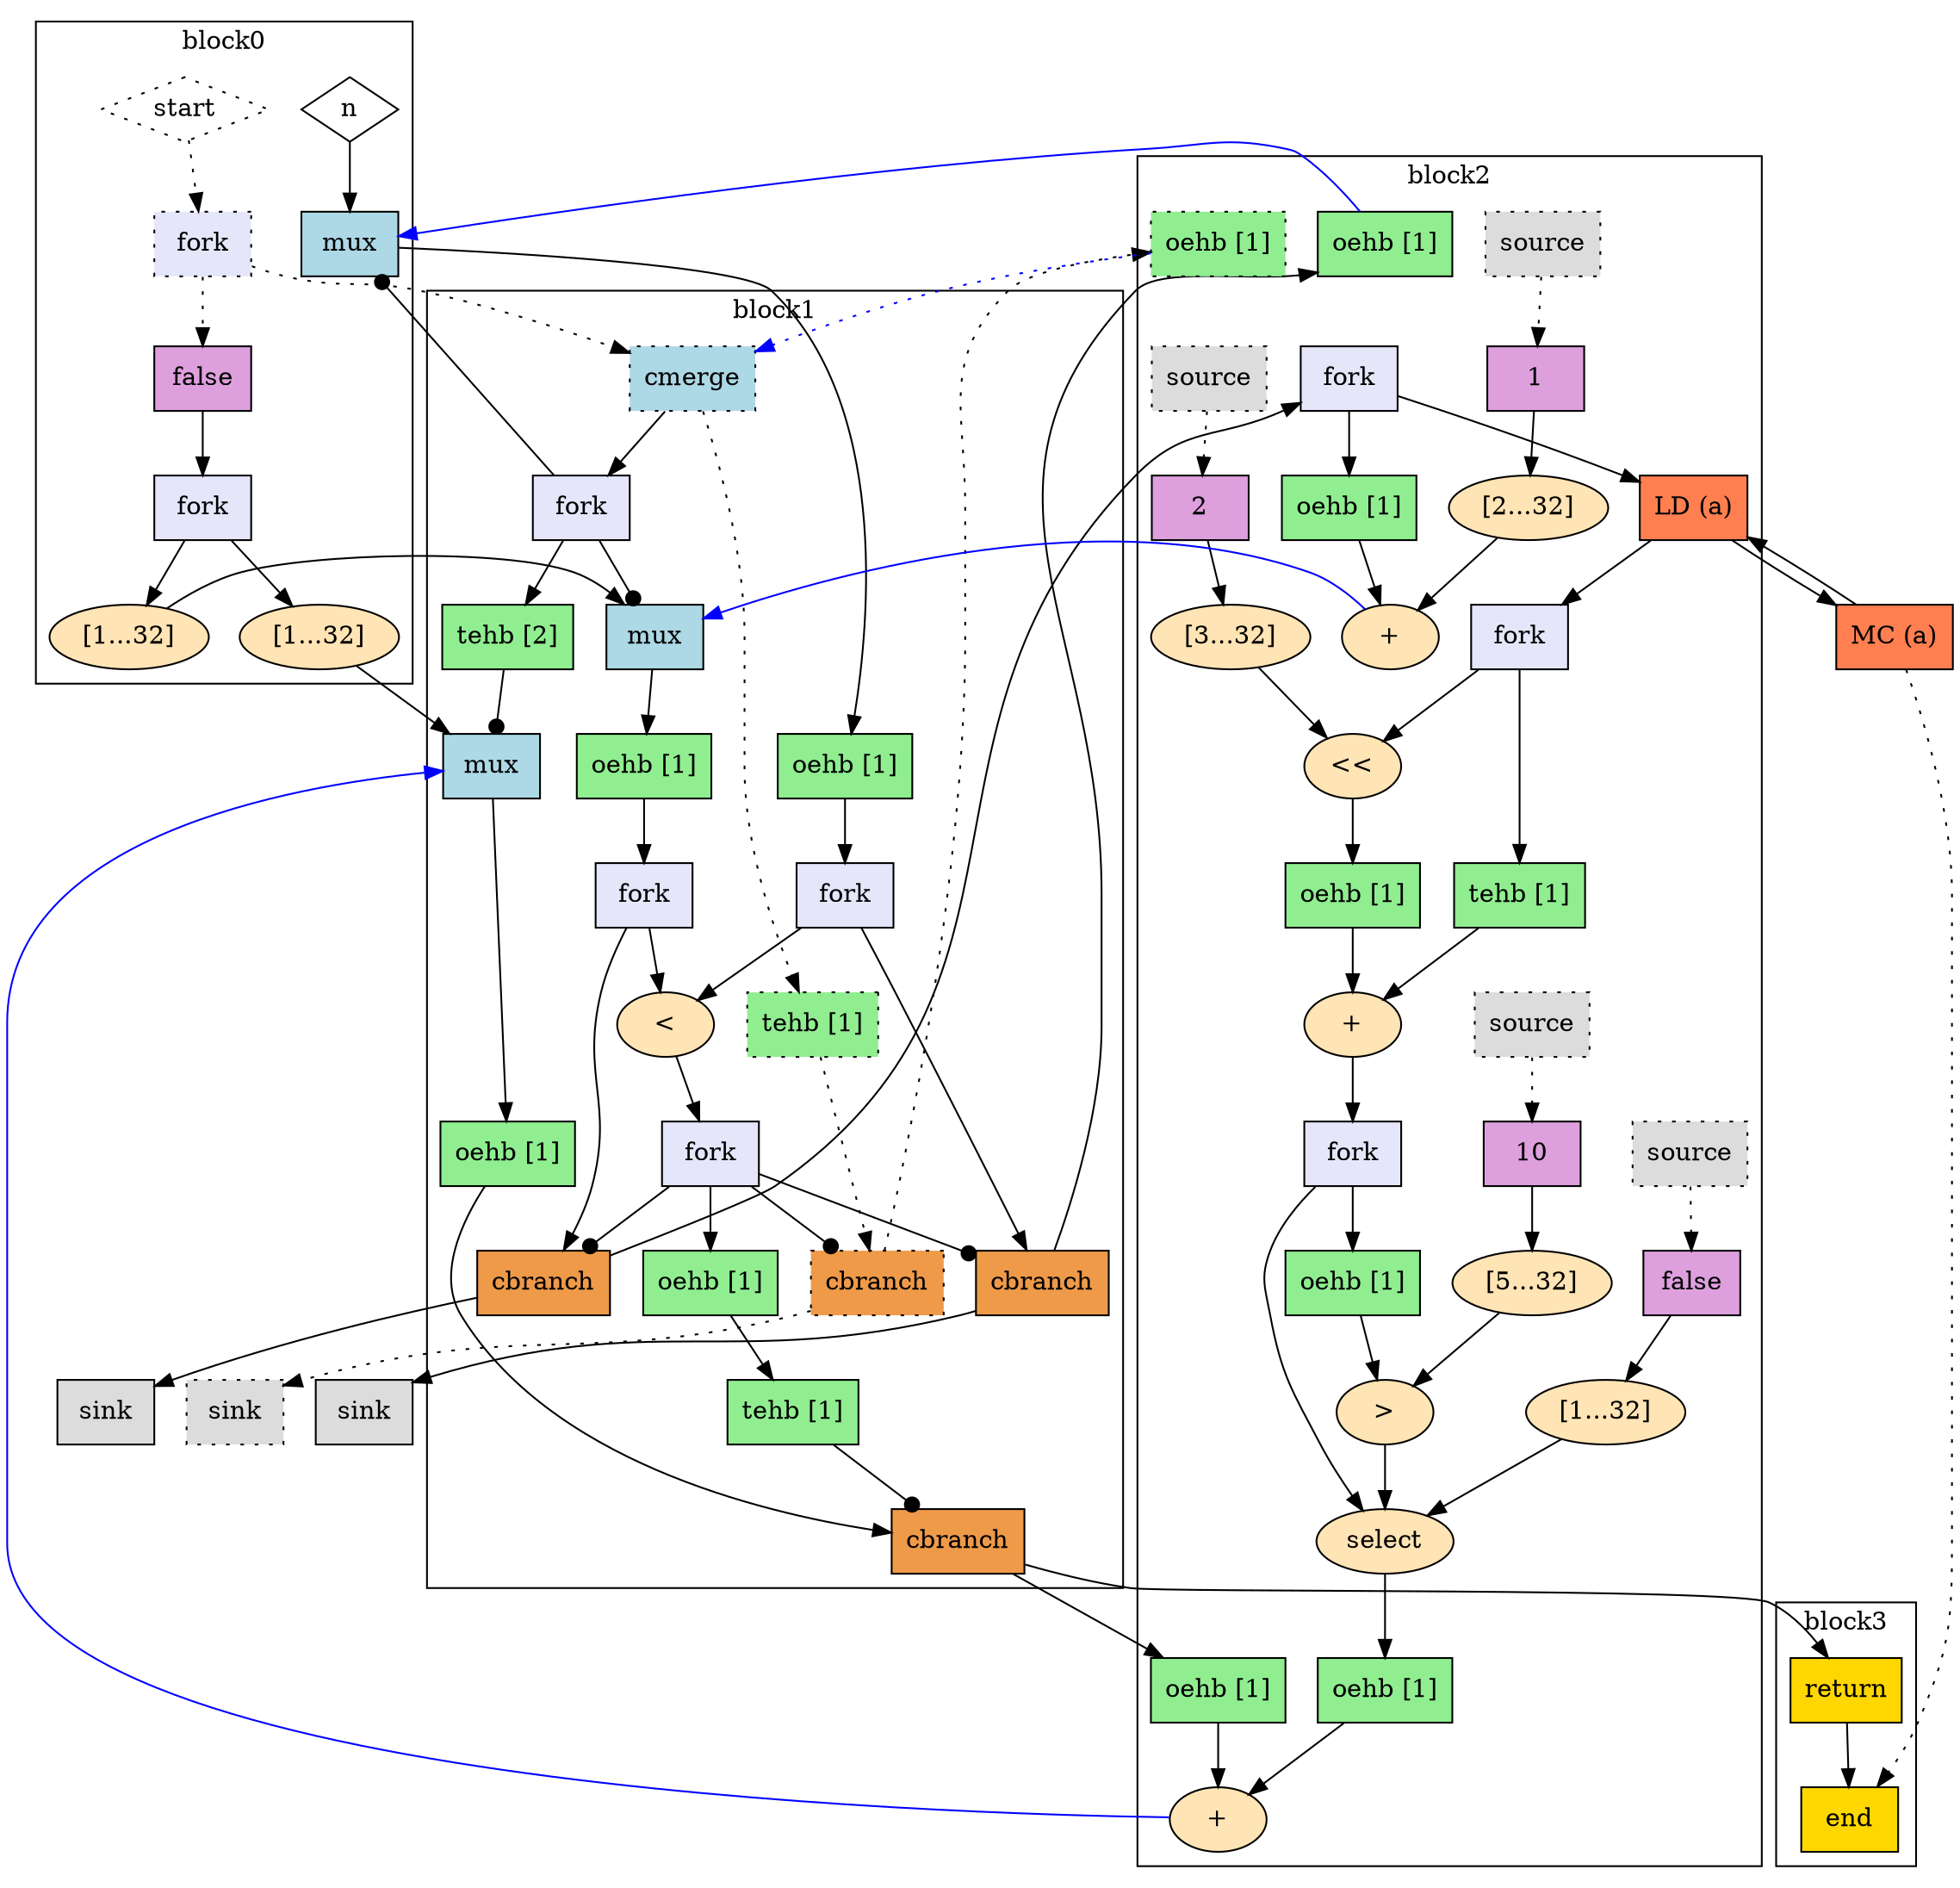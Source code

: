 Digraph G {
  splines=spline;
  compound=true; // Allow edges between clusters
  // Units/Channels in BB 0
  subgraph "cluster0" {
    label="block0"
    // Units from function arguments
    "n" [mlir_op="handshake.func", shape=diamond, label="n", style="solid", ]
    "start" [mlir_op="handshake.func", shape=diamond, label="start", style="dotted", ]
    // Units in BB 0
    "fork0" [mlir_op="handshake.fork", label="fork", fillcolor=lavender, shape="box", style="filled, dotted", ]
    "constant0" [mlir_op="handshake.constant", label="false", fillcolor=plum, shape="box", style="filled", ]
    "fork1" [mlir_op="handshake.fork", label="fork", fillcolor=lavender, shape="box", style="filled", ]
    "extsi5" [mlir_op="arith.extsi", label="[1...32]", fillcolor=moccasin, shape="oval", style="filled", ]
    "extsi6" [mlir_op="arith.extsi", label="[1...32]", fillcolor=moccasin, shape="oval", style="filled", ]
    // Channels from function arguments
    "n" -> "mux2" [style="solid", dir="both", arrowtail="none", arrowhead="normal", ]
    "start" -> "fork0" [style="dotted", dir="both", arrowtail="none", arrowhead="normal", ]
    // Channels in BB 0
    "fork0" -> "constant0" [style="dotted", dir="both", arrowtail="none", arrowhead="normal", ]
    "constant0" -> "fork1" [style="solid", dir="both", arrowtail="none", arrowhead="normal", ]
    "fork1" -> "extsi5" [style="solid", dir="both", arrowtail="none", arrowhead="normal", ]
    "fork1" -> "extsi6" [style="solid", dir="both", arrowtail="none", arrowhead="normal", ]
  }
  // Units/Channels in BB 1
  subgraph "cluster1" {
    label="block1"
    // Units in BB 1
    "mux0" [mlir_op="handshake.mux", label="mux", fillcolor=lightblue, shape="box", style="filled", ]
    "oehb0" [mlir_op="handshake.oehb", label="oehb [1]", fillcolor=lightgreen, shape="box", style="filled", ]
    "fork2" [mlir_op="handshake.fork", label="fork", fillcolor=lavender, shape="box", style="filled", ]
    "tehb1" [mlir_op="handshake.tehb", label="tehb [2]", fillcolor=lightgreen, shape="box", style="filled", ]
    "mux1" [mlir_op="handshake.mux", label="mux", fillcolor=lightblue, shape="box", style="filled", ]
    "mux2" [mlir_op="handshake.mux", label="mux", fillcolor=lightblue, shape="box", style="filled", ]
    "oehb2" [mlir_op="handshake.oehb", label="oehb [1]", fillcolor=lightgreen, shape="box", style="filled", ]
    "fork3" [mlir_op="handshake.fork", label="fork", fillcolor=lavender, shape="box", style="filled", ]
    "control_merge3" [mlir_op="handshake.control_merge", label="cmerge", fillcolor=lightblue, shape="box", style="filled, dotted", ]
    "fork4" [mlir_op="handshake.fork", label="fork", fillcolor=lavender, shape="box", style="filled", ]
    "cmpi1" [mlir_op="arith.cmpi<", label="<", fillcolor=moccasin, shape="oval", style="filled", ]
    "fork5" [mlir_op="handshake.fork", label="fork", fillcolor=lavender, shape="box", style="filled", ]
    "cond_br1" [mlir_op="handshake.cond_br", label="cbranch", fillcolor=tan2, shape="box", style="filled", ]
    "cond_br2" [mlir_op="handshake.cond_br", label="cbranch", fillcolor=tan2, shape="box", style="filled", ]
    "oehb1" [mlir_op="handshake.oehb", label="oehb [1]", fillcolor=lightgreen, shape="box", style="filled", ]
    "oehb3" [mlir_op="handshake.oehb", label="oehb [1]", fillcolor=lightgreen, shape="box", style="filled", ]
    "tehb2" [mlir_op="handshake.tehb", label="tehb [1]", fillcolor=lightgreen, shape="box", style="filled", ]
    "cond_br3" [mlir_op="handshake.cond_br", label="cbranch", fillcolor=tan2, shape="box", style="filled", ]
    "tehb0" [mlir_op="handshake.tehb", label="tehb [1]", fillcolor=lightgreen, shape="box", style="filled, dotted", ]
    "cond_br4" [mlir_op="handshake.cond_br", label="cbranch", fillcolor=tan2, shape="box", style="filled, dotted", ]
    // Channels in BB 1
    "mux0" -> "oehb0" [style="solid", dir="both", arrowtail="none", arrowhead="normal", ]
    "oehb0" -> "fork2" [style="solid", dir="both", arrowtail="none", arrowhead="normal", ]
    "fork2" -> "cond_br2" [style="solid", dir="both", arrowtail="none", arrowhead="normal", ]
    "fork2" -> "cmpi1" [style="solid", dir="both", arrowtail="none", arrowhead="normal", ]
    "tehb1" -> "mux1" [style="solid", dir="both", arrowtail="none", arrowhead="dot", ]
    "mux1" -> "oehb1" [style="solid", dir="both", arrowtail="none", arrowhead="normal", ]
    "mux2" -> "oehb2" [style="solid", dir="both", arrowtail="none", arrowhead="normal", ]
    "oehb2" -> "fork3" [style="solid", dir="both", arrowtail="none", arrowhead="normal", ]
    "fork3" -> "cond_br1" [style="solid", dir="both", arrowtail="none", arrowhead="normal", ]
    "fork3" -> "cmpi1" [style="solid", dir="both", arrowtail="none", arrowhead="normal", ]
    "control_merge3" -> "tehb0" [style="dotted", dir="both", arrowtail="none", arrowhead="normal", ]
    "control_merge3" -> "fork4" [style="solid", dir="both", arrowtail="none", arrowhead="normal", ]
    "fork4" -> "mux2" [style="solid", dir="both", arrowtail="none", arrowhead="dot", ]
    "fork4" -> "tehb1" [style="solid", dir="both", arrowtail="none", arrowhead="normal", ]
    "fork4" -> "mux0" [style="solid", dir="both", arrowtail="none", arrowhead="dot", ]
    "cmpi1" -> "fork5" [style="solid", dir="both", arrowtail="none", arrowhead="normal", ]
    "fork5" -> "cond_br4" [style="solid", dir="both", arrowtail="none", arrowhead="dot", ]
    "fork5" -> "oehb3" [style="solid", dir="both", arrowtail="none", arrowhead="normal", ]
    "fork5" -> "cond_br2" [style="solid", dir="both", arrowtail="none", arrowhead="dot", ]
    "fork5" -> "cond_br1" [style="solid", dir="both", arrowtail="none", arrowhead="dot", ]
    "oehb1" -> "cond_br3" [style="solid", dir="both", arrowtail="none", arrowhead="normal", ]
    "oehb3" -> "tehb2" [style="solid", dir="both", arrowtail="none", arrowhead="normal", ]
    "tehb2" -> "cond_br3" [style="solid", dir="both", arrowtail="none", arrowhead="dot", ]
    "tehb0" -> "cond_br4" [style="dotted", dir="both", arrowtail="none", arrowhead="normal", ]
  }
  // Units/Channels in BB 2
  subgraph "cluster2" {
    label="block2"
    // Units in BB 2
    "fork6" [mlir_op="handshake.fork", label="fork", fillcolor=lavender, shape="box", style="filled", ]
    "oehb4" [mlir_op="handshake.oehb", label="oehb [1]", fillcolor=lightgreen, shape="box", style="filled, dotted", ]
    "source0" [mlir_op="handshake.source", label="source", fillcolor=gainsboro, shape="box", style="filled, dotted", ]
    "constant4" [mlir_op="handshake.constant", label="1", fillcolor=plum, shape="box", style="filled", ]
    "extsi1" [mlir_op="arith.extsi", label="[2...32]", fillcolor=moccasin, shape="oval", style="filled", ]
    "source1" [mlir_op="handshake.source", label="source", fillcolor=gainsboro, shape="box", style="filled, dotted", ]
    "constant9" [mlir_op="handshake.constant", label="10", fillcolor=plum, shape="box", style="filled", ]
    "extsi2" [mlir_op="arith.extsi", label="[5...32]", fillcolor=moccasin, shape="oval", style="filled", ]
    "source2" [mlir_op="handshake.source", label="source", fillcolor=gainsboro, shape="box", style="filled, dotted", ]
    "constant10" [mlir_op="handshake.constant", label="false", fillcolor=plum, shape="box", style="filled", ]
    "extsi3" [mlir_op="arith.extsi", label="[1...32]", fillcolor=moccasin, shape="oval", style="filled", ]
    "source3" [mlir_op="handshake.source", label="source", fillcolor=gainsboro, shape="box", style="filled, dotted", ]
    "constant11" [mlir_op="handshake.constant", label="2", fillcolor=plum, shape="box", style="filled", ]
    "extsi4" [mlir_op="arith.extsi", label="[3...32]", fillcolor=moccasin, shape="oval", style="filled", ]
    "mc_load0" [mlir_op="handshake.mc_load", label="LD (a)", fillcolor=coral, shape="box", style="filled", ]
    "fork7" [mlir_op="handshake.fork", label="fork", fillcolor=lavender, shape="box", style="filled", ]
    "shli0" [mlir_op="arith.shli", label="<<", fillcolor=moccasin, shape="oval", style="filled", ]
    "tehb3" [mlir_op="handshake.tehb", label="tehb [1]", fillcolor=lightgreen, shape="box", style="filled", ]
    "oehb8" [mlir_op="handshake.oehb", label="oehb [1]", fillcolor=lightgreen, shape="box", style="filled", ]
    "addi2" [mlir_op="arith.addi", label="+", fillcolor=moccasin, shape="oval", style="filled", ]
    "fork8" [mlir_op="handshake.fork", label="fork", fillcolor=lavender, shape="box", style="filled", ]
    "oehb9" [mlir_op="handshake.oehb", label="oehb [1]", fillcolor=lightgreen, shape="box", style="filled", ]
    "cmpi0" [mlir_op="arith.cmpi>", label=">", fillcolor=moccasin, shape="oval", style="filled", ]
    "select0" [mlir_op="arith.select", label="select", fillcolor=moccasin, shape="oval", style="filled", ]
    "oehb7" [mlir_op="handshake.oehb", label="oehb [1]", fillcolor=lightgreen, shape="box", style="filled", ]
    "oehb10" [mlir_op="handshake.oehb", label="oehb [1]", fillcolor=lightgreen, shape="box", style="filled", ]
    "addi1" [mlir_op="arith.addi", label="+", fillcolor=moccasin, shape="oval", style="filled", ]
    "oehb6" [mlir_op="handshake.oehb", label="oehb [1]", fillcolor=lightgreen, shape="box", style="filled", ]
    "addi0" [mlir_op="arith.addi", label="+", fillcolor=moccasin, shape="oval", style="filled", ]
    "oehb5" [mlir_op="handshake.oehb", label="oehb [1]", fillcolor=lightgreen, shape="box", style="filled", ]
    // Channels in BB 2
    "fork6" -> "oehb6" [style="solid", dir="both", arrowtail="none", arrowhead="normal", ]
    "fork6" -> "mc_load0" [style="solid", dir="both", arrowtail="none", arrowhead="normal", ]
    "source0" -> "constant4" [style="dotted", dir="both", arrowtail="none", arrowhead="normal", ]
    "constant4" -> "extsi1" [style="solid", dir="both", arrowtail="none", arrowhead="normal", ]
    "extsi1" -> "addi0" [style="solid", dir="both", arrowtail="none", arrowhead="normal", ]
    "source1" -> "constant9" [style="dotted", dir="both", arrowtail="none", arrowhead="normal", ]
    "constant9" -> "extsi2" [style="solid", dir="both", arrowtail="none", arrowhead="normal", ]
    "extsi2" -> "cmpi0" [style="solid", dir="both", arrowtail="none", arrowhead="normal", ]
    "source2" -> "constant10" [style="dotted", dir="both", arrowtail="none", arrowhead="normal", ]
    "constant10" -> "extsi3" [style="solid", dir="both", arrowtail="none", arrowhead="normal", ]
    "extsi3" -> "select0" [style="solid", dir="both", arrowtail="none", arrowhead="normal", ]
    "source3" -> "constant11" [style="dotted", dir="both", arrowtail="none", arrowhead="normal", ]
    "constant11" -> "extsi4" [style="solid", dir="both", arrowtail="none", arrowhead="normal", ]
    "extsi4" -> "shli0" [style="solid", dir="both", arrowtail="none", arrowhead="normal", ]
    "mc_load0" -> "fork7" [style="solid", dir="both", arrowtail="none", arrowhead="normal", ]
    "fork7" -> "tehb3" [style="solid", dir="both", arrowtail="none", arrowhead="normal", ]
    "fork7" -> "shli0" [style="solid", dir="both", arrowtail="none", arrowhead="normal", ]
    "shli0" -> "oehb8" [style="solid", dir="both", arrowtail="none", arrowhead="normal", ]
    "tehb3" -> "addi2" [style="solid", dir="both", arrowtail="none", arrowhead="normal", ]
    "oehb8" -> "addi2" [style="solid", dir="both", arrowtail="none", arrowhead="normal", ]
    "addi2" -> "fork8" [style="solid", dir="both", arrowtail="none", arrowhead="normal", ]
    "fork8" -> "select0" [style="solid", dir="both", arrowtail="none", arrowhead="normal", ]
    "fork8" -> "oehb9" [style="solid", dir="both", arrowtail="none", arrowhead="normal", ]
    "oehb9" -> "cmpi0" [style="solid", dir="both", arrowtail="none", arrowhead="normal", ]
    "cmpi0" -> "select0" [style="solid", dir="both", arrowtail="none", arrowhead="normal", ]
    "select0" -> "oehb10" [style="solid", dir="both", arrowtail="none", arrowhead="normal", ]
    "oehb7" -> "addi1" [style="solid", dir="both", arrowtail="none", arrowhead="normal", ]
    "oehb10" -> "addi1" [style="solid", dir="both", arrowtail="none", arrowhead="normal", ]
    "oehb6" -> "addi0" [style="solid", dir="both", arrowtail="none", arrowhead="normal", ]
  }
  // Units/Channels in BB 3
  subgraph "cluster3" {
    label="block3"
    // Units in BB 3
    "return1" [mlir_op="handshake.return", label="return", fillcolor=gold, shape="box", style="filled", ]
    "end0" [mlir_op="handshake.end", label="end", fillcolor=gold, shape="box", style="filled", ]
    // Channels in BB 3
    "return1" -> "end0" [style="solid", dir="both", arrowtail="none", arrowhead="normal", ]
  }
  // Units outside of all basic blocks
  "mem_controller0" [mlir_op="handshake.mem_controller", label="MC (a)", fillcolor=coral, shape="box", style="filled", ]
  "sink0" [mlir_op="handshake.sink", label="sink", fillcolor=gainsboro, shape="box", style="filled", ]
  "sink1" [mlir_op="handshake.sink", label="sink", fillcolor=gainsboro, shape="box", style="filled", ]
  "sink2" [mlir_op="handshake.sink", label="sink", fillcolor=gainsboro, shape="box", style="filled, dotted", ]
  // Channels outgoing of BB 0
  "fork0" -> "control_merge3" [style="dotted", dir="both", arrowtail="none", arrowhead="normal", ]
  "extsi5" -> "mux0" [style="solid", dir="both", arrowtail="none", arrowhead="normal", ]
  "extsi6" -> "mux1" [style="solid", dir="both", arrowtail="none", arrowhead="normal", ]
  // Channels outgoing of BB 1
  "cond_br1" -> "oehb5" [style="solid", dir="both", arrowtail="none", arrowhead="normal", ]
  "cond_br1" -> "sink0" [style="solid", dir="both", arrowtail="none", arrowhead="normal", ]
  "cond_br2" -> "fork6" [style="solid", dir="both", arrowtail="none", arrowhead="normal", ]
  "cond_br2" -> "sink1" [style="solid", dir="both", arrowtail="none", arrowhead="normal", ]
  "cond_br3" -> "oehb7" [style="solid", dir="both", arrowtail="none", arrowhead="normal", ]
  "cond_br3" -> "return1" [style="solid", dir="both", arrowtail="none", arrowhead="normal", ]
  "cond_br4" -> "oehb4" [style="dotted", dir="both", arrowtail="none", arrowhead="normal", ]
  "cond_br4" -> "sink2" [style="dotted", dir="both", arrowtail="none", arrowhead="normal", ]
  // Channels outgoing of BB 2
  "oehb4" -> "control_merge3" [style="dotted", dir="both", arrowtail="none", arrowhead="normal",  color="blue"]
  "mc_load0" -> "mem_controller0" [style="solid", dir="both", arrowtail="none", arrowhead="normal", ]
  "addi1" -> "mux1" [style="solid", dir="both", arrowtail="none", arrowhead="normal",  color="blue"]
  "addi0" -> "mux0" [style="solid", dir="both", arrowtail="none", arrowhead="normal",  color="blue"]
  "oehb5" -> "mux2" [style="solid", dir="both", arrowtail="none", arrowhead="normal",  color="blue"]
  // Channels outside of all basic blocks
  "mem_controller0" -> "mc_load0" [style="solid", dir="both", arrowtail="none", arrowhead="normal", ]
  "mem_controller0" -> "end0" [style="dotted", dir="both", arrowtail="none", arrowhead="normal", ]
}
